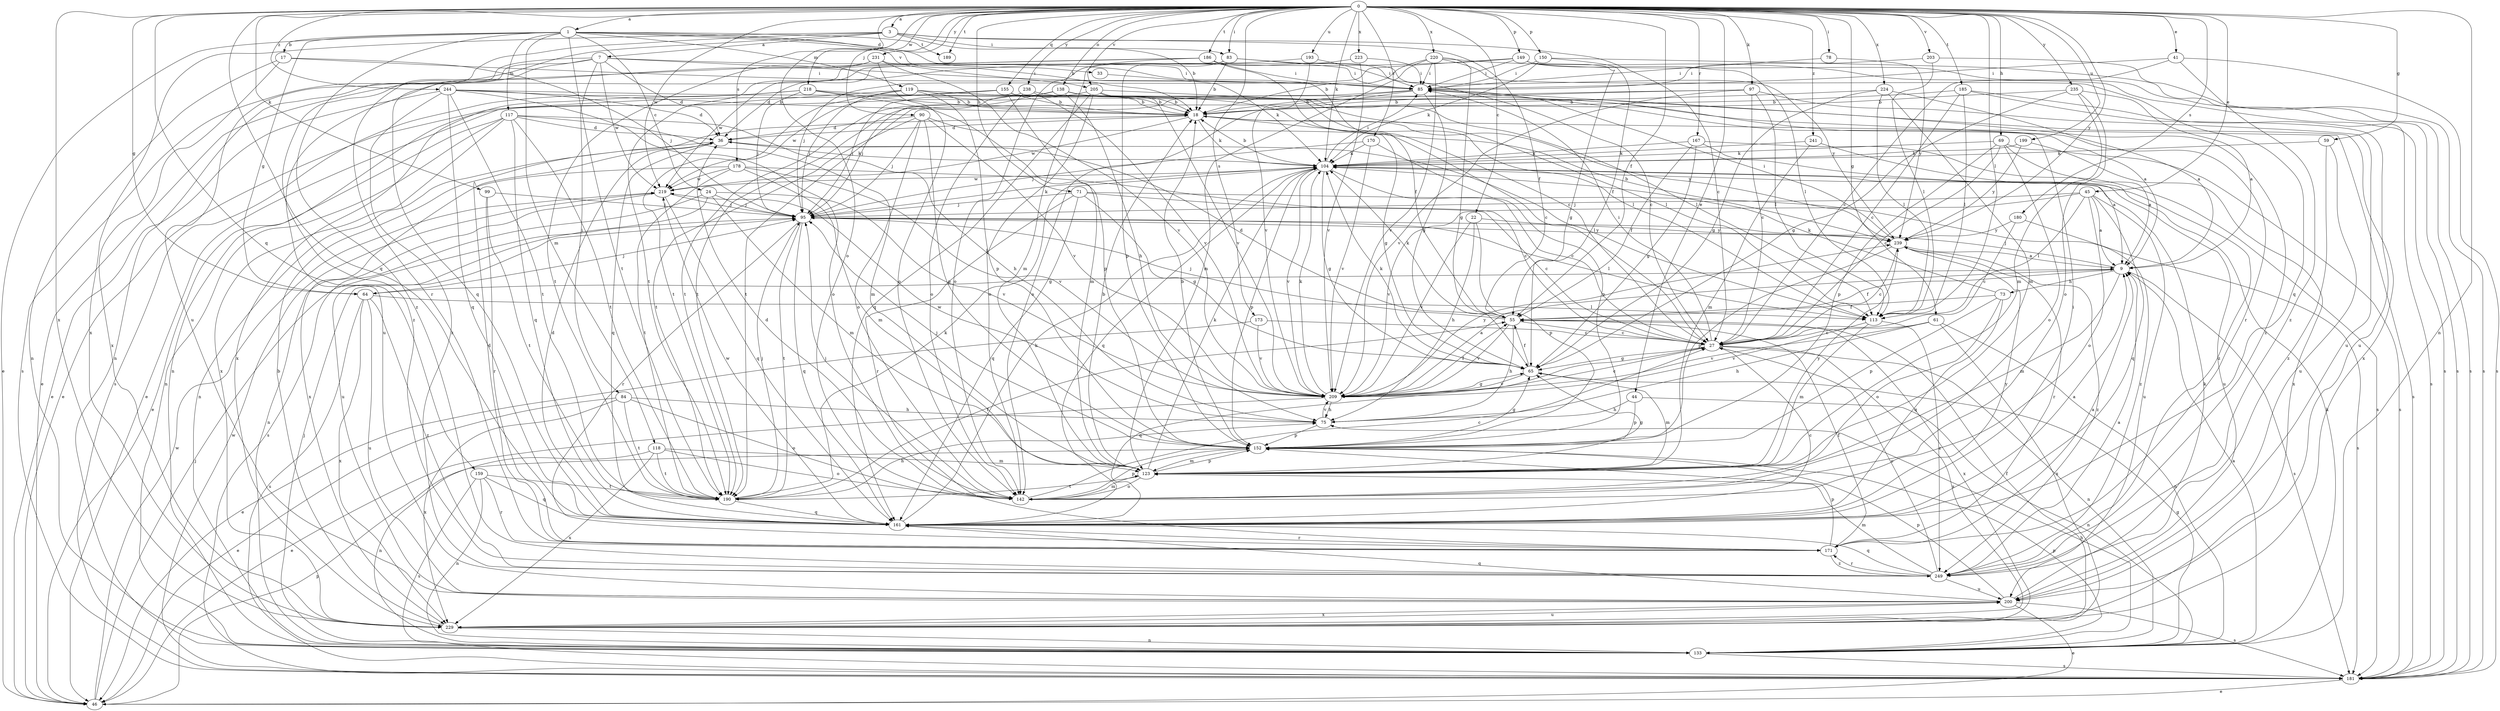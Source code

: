 strict digraph  {
0;
1;
3;
7;
9;
17;
18;
22;
24;
27;
33;
36;
41;
44;
45;
46;
55;
59;
61;
64;
65;
69;
71;
73;
75;
78;
83;
84;
85;
90;
95;
97;
99;
104;
113;
117;
118;
119;
123;
133;
138;
142;
149;
150;
152;
155;
159;
161;
167;
170;
171;
173;
178;
180;
181;
185;
186;
189;
190;
193;
199;
200;
203;
205;
209;
218;
219;
220;
223;
224;
229;
231;
235;
238;
239;
241;
244;
249;
0 -> 1  [label=a];
0 -> 3  [label=a];
0 -> 22  [label=c];
0 -> 41  [label=e];
0 -> 44  [label=e];
0 -> 45  [label=e];
0 -> 55  [label=f];
0 -> 59  [label=g];
0 -> 61  [label=g];
0 -> 64  [label=g];
0 -> 69  [label=h];
0 -> 71  [label=h];
0 -> 78  [label=i];
0 -> 83  [label=i];
0 -> 90  [label=j];
0 -> 97  [label=k];
0 -> 99  [label=k];
0 -> 104  [label=k];
0 -> 113  [label=l];
0 -> 133  [label=n];
0 -> 138  [label=o];
0 -> 142  [label=o];
0 -> 149  [label=p];
0 -> 150  [label=p];
0 -> 155  [label=q];
0 -> 159  [label=q];
0 -> 161  [label=q];
0 -> 167  [label=r];
0 -> 170  [label=r];
0 -> 173  [label=s];
0 -> 178  [label=s];
0 -> 180  [label=s];
0 -> 185  [label=t];
0 -> 186  [label=t];
0 -> 189  [label=t];
0 -> 193  [label=u];
0 -> 199  [label=u];
0 -> 203  [label=v];
0 -> 205  [label=v];
0 -> 218  [label=w];
0 -> 219  [label=w];
0 -> 220  [label=x];
0 -> 223  [label=x];
0 -> 224  [label=x];
0 -> 229  [label=x];
0 -> 231  [label=y];
0 -> 235  [label=y];
0 -> 238  [label=y];
0 -> 239  [label=y];
0 -> 241  [label=z];
0 -> 244  [label=z];
1 -> 17  [label=b];
1 -> 18  [label=b];
1 -> 24  [label=c];
1 -> 33  [label=d];
1 -> 46  [label=e];
1 -> 64  [label=g];
1 -> 117  [label=m];
1 -> 118  [label=m];
1 -> 119  [label=m];
1 -> 189  [label=t];
1 -> 190  [label=t];
1 -> 205  [label=v];
1 -> 249  [label=z];
3 -> 7  [label=a];
3 -> 18  [label=b];
3 -> 27  [label=c];
3 -> 55  [label=f];
3 -> 83  [label=i];
3 -> 171  [label=r];
3 -> 200  [label=u];
3 -> 229  [label=x];
7 -> 27  [label=c];
7 -> 36  [label=d];
7 -> 84  [label=i];
7 -> 85  [label=i];
7 -> 133  [label=n];
7 -> 181  [label=s];
7 -> 219  [label=w];
7 -> 249  [label=z];
9 -> 55  [label=f];
9 -> 64  [label=g];
9 -> 73  [label=h];
9 -> 95  [label=j];
9 -> 123  [label=m];
9 -> 181  [label=s];
17 -> 85  [label=i];
17 -> 95  [label=j];
17 -> 133  [label=n];
17 -> 229  [label=x];
18 -> 36  [label=d];
18 -> 104  [label=k];
18 -> 181  [label=s];
18 -> 219  [label=w];
18 -> 239  [label=y];
22 -> 75  [label=h];
22 -> 152  [label=p];
22 -> 209  [label=v];
22 -> 239  [label=y];
24 -> 95  [label=j];
24 -> 123  [label=m];
24 -> 181  [label=s];
24 -> 200  [label=u];
24 -> 209  [label=v];
27 -> 65  [label=g];
27 -> 85  [label=i];
27 -> 133  [label=n];
27 -> 161  [label=q];
27 -> 229  [label=x];
33 -> 104  [label=k];
36 -> 104  [label=k];
36 -> 113  [label=l];
36 -> 133  [label=n];
36 -> 161  [label=q];
41 -> 27  [label=c];
41 -> 85  [label=i];
41 -> 181  [label=s];
41 -> 249  [label=z];
44 -> 75  [label=h];
44 -> 133  [label=n];
44 -> 152  [label=p];
45 -> 9  [label=a];
45 -> 95  [label=j];
45 -> 113  [label=l];
45 -> 142  [label=o];
45 -> 161  [label=q];
45 -> 200  [label=u];
45 -> 209  [label=v];
46 -> 95  [label=j];
46 -> 152  [label=p];
46 -> 219  [label=w];
55 -> 27  [label=c];
55 -> 36  [label=d];
55 -> 75  [label=h];
55 -> 95  [label=j];
55 -> 104  [label=k];
55 -> 209  [label=v];
55 -> 229  [label=x];
59 -> 104  [label=k];
59 -> 200  [label=u];
59 -> 249  [label=z];
61 -> 27  [label=c];
61 -> 75  [label=h];
61 -> 133  [label=n];
61 -> 209  [label=v];
61 -> 229  [label=x];
64 -> 95  [label=j];
64 -> 113  [label=l];
64 -> 181  [label=s];
64 -> 200  [label=u];
64 -> 229  [label=x];
64 -> 249  [label=z];
65 -> 55  [label=f];
65 -> 104  [label=k];
65 -> 123  [label=m];
65 -> 209  [label=v];
69 -> 9  [label=a];
69 -> 27  [label=c];
69 -> 104  [label=k];
69 -> 142  [label=o];
69 -> 152  [label=p];
69 -> 181  [label=s];
71 -> 27  [label=c];
71 -> 65  [label=g];
71 -> 95  [label=j];
71 -> 161  [label=q];
71 -> 171  [label=r];
71 -> 249  [label=z];
73 -> 55  [label=f];
73 -> 104  [label=k];
73 -> 142  [label=o];
73 -> 152  [label=p];
73 -> 161  [label=q];
75 -> 152  [label=p];
75 -> 209  [label=v];
75 -> 219  [label=w];
78 -> 85  [label=i];
78 -> 239  [label=y];
83 -> 18  [label=b];
83 -> 27  [label=c];
83 -> 85  [label=i];
83 -> 123  [label=m];
83 -> 152  [label=p];
84 -> 46  [label=e];
84 -> 75  [label=h];
84 -> 142  [label=o];
84 -> 190  [label=t];
84 -> 229  [label=x];
85 -> 18  [label=b];
85 -> 65  [label=g];
85 -> 142  [label=o];
85 -> 190  [label=t];
85 -> 249  [label=z];
90 -> 36  [label=d];
90 -> 65  [label=g];
90 -> 95  [label=j];
90 -> 142  [label=o];
90 -> 152  [label=p];
90 -> 190  [label=t];
90 -> 209  [label=v];
95 -> 104  [label=k];
95 -> 113  [label=l];
95 -> 161  [label=q];
95 -> 171  [label=r];
95 -> 190  [label=t];
95 -> 239  [label=y];
97 -> 18  [label=b];
97 -> 27  [label=c];
97 -> 113  [label=l];
97 -> 190  [label=t];
97 -> 200  [label=u];
97 -> 209  [label=v];
99 -> 95  [label=j];
99 -> 171  [label=r];
99 -> 190  [label=t];
104 -> 18  [label=b];
104 -> 27  [label=c];
104 -> 65  [label=g];
104 -> 85  [label=i];
104 -> 152  [label=p];
104 -> 161  [label=q];
104 -> 200  [label=u];
104 -> 209  [label=v];
104 -> 219  [label=w];
113 -> 123  [label=m];
113 -> 209  [label=v];
113 -> 249  [label=z];
117 -> 36  [label=d];
117 -> 46  [label=e];
117 -> 75  [label=h];
117 -> 123  [label=m];
117 -> 133  [label=n];
117 -> 161  [label=q];
117 -> 190  [label=t];
117 -> 229  [label=x];
118 -> 123  [label=m];
118 -> 133  [label=n];
118 -> 142  [label=o];
118 -> 190  [label=t];
118 -> 229  [label=x];
119 -> 18  [label=b];
119 -> 27  [label=c];
119 -> 95  [label=j];
119 -> 113  [label=l];
119 -> 133  [label=n];
119 -> 152  [label=p];
119 -> 190  [label=t];
123 -> 18  [label=b];
123 -> 65  [label=g];
123 -> 104  [label=k];
123 -> 142  [label=o];
123 -> 152  [label=p];
123 -> 190  [label=t];
123 -> 239  [label=y];
133 -> 9  [label=a];
133 -> 65  [label=g];
133 -> 75  [label=h];
133 -> 95  [label=j];
133 -> 104  [label=k];
133 -> 152  [label=p];
133 -> 181  [label=s];
138 -> 18  [label=b];
138 -> 75  [label=h];
138 -> 95  [label=j];
138 -> 190  [label=t];
138 -> 229  [label=x];
142 -> 27  [label=c];
142 -> 36  [label=d];
142 -> 95  [label=j];
142 -> 123  [label=m];
142 -> 152  [label=p];
149 -> 36  [label=d];
149 -> 65  [label=g];
149 -> 85  [label=i];
149 -> 95  [label=j];
149 -> 113  [label=l];
149 -> 181  [label=s];
150 -> 55  [label=f];
150 -> 85  [label=i];
150 -> 104  [label=k];
150 -> 181  [label=s];
152 -> 18  [label=b];
152 -> 65  [label=g];
152 -> 95  [label=j];
152 -> 123  [label=m];
155 -> 9  [label=a];
155 -> 18  [label=b];
155 -> 46  [label=e];
155 -> 123  [label=m];
155 -> 219  [label=w];
159 -> 133  [label=n];
159 -> 161  [label=q];
159 -> 171  [label=r];
159 -> 181  [label=s];
159 -> 190  [label=t];
161 -> 9  [label=a];
161 -> 27  [label=c];
161 -> 36  [label=d];
161 -> 85  [label=i];
161 -> 104  [label=k];
161 -> 171  [label=r];
161 -> 219  [label=w];
161 -> 239  [label=y];
167 -> 9  [label=a];
167 -> 55  [label=f];
167 -> 65  [label=g];
167 -> 104  [label=k];
167 -> 181  [label=s];
170 -> 95  [label=j];
170 -> 104  [label=k];
170 -> 152  [label=p];
170 -> 209  [label=v];
171 -> 9  [label=a];
171 -> 36  [label=d];
171 -> 55  [label=f];
171 -> 152  [label=p];
171 -> 249  [label=z];
173 -> 27  [label=c];
173 -> 46  [label=e];
173 -> 209  [label=v];
178 -> 27  [label=c];
178 -> 123  [label=m];
178 -> 190  [label=t];
178 -> 209  [label=v];
178 -> 219  [label=w];
178 -> 229  [label=x];
180 -> 27  [label=c];
180 -> 181  [label=s];
180 -> 239  [label=y];
181 -> 46  [label=e];
181 -> 219  [label=w];
185 -> 18  [label=b];
185 -> 27  [label=c];
185 -> 113  [label=l];
185 -> 181  [label=s];
185 -> 200  [label=u];
186 -> 46  [label=e];
186 -> 55  [label=f];
186 -> 85  [label=i];
186 -> 142  [label=o];
186 -> 200  [label=u];
186 -> 239  [label=y];
190 -> 55  [label=f];
190 -> 75  [label=h];
190 -> 95  [label=j];
190 -> 104  [label=k];
190 -> 161  [label=q];
193 -> 85  [label=i];
193 -> 190  [label=t];
193 -> 209  [label=v];
199 -> 104  [label=k];
199 -> 229  [label=x];
199 -> 239  [label=y];
200 -> 46  [label=e];
200 -> 104  [label=k];
200 -> 152  [label=p];
200 -> 161  [label=q];
200 -> 181  [label=s];
200 -> 229  [label=x];
203 -> 85  [label=i];
203 -> 113  [label=l];
203 -> 181  [label=s];
205 -> 18  [label=b];
205 -> 46  [label=e];
205 -> 113  [label=l];
205 -> 142  [label=o];
205 -> 161  [label=q];
205 -> 209  [label=v];
209 -> 9  [label=a];
209 -> 27  [label=c];
209 -> 46  [label=e];
209 -> 55  [label=f];
209 -> 65  [label=g];
209 -> 75  [label=h];
209 -> 104  [label=k];
209 -> 239  [label=y];
218 -> 18  [label=b];
218 -> 95  [label=j];
218 -> 152  [label=p];
218 -> 171  [label=r];
218 -> 181  [label=s];
218 -> 229  [label=x];
219 -> 95  [label=j];
219 -> 133  [label=n];
219 -> 161  [label=q];
220 -> 18  [label=b];
220 -> 65  [label=g];
220 -> 85  [label=i];
220 -> 123  [label=m];
220 -> 161  [label=q];
220 -> 181  [label=s];
220 -> 209  [label=v];
223 -> 85  [label=i];
223 -> 209  [label=v];
223 -> 219  [label=w];
224 -> 9  [label=a];
224 -> 18  [label=b];
224 -> 65  [label=g];
224 -> 113  [label=l];
224 -> 123  [label=m];
229 -> 18  [label=b];
229 -> 55  [label=f];
229 -> 133  [label=n];
229 -> 200  [label=u];
231 -> 85  [label=i];
231 -> 142  [label=o];
231 -> 161  [label=q];
231 -> 190  [label=t];
231 -> 209  [label=v];
235 -> 9  [label=a];
235 -> 18  [label=b];
235 -> 65  [label=g];
235 -> 123  [label=m];
235 -> 142  [label=o];
238 -> 18  [label=b];
238 -> 95  [label=j];
238 -> 142  [label=o];
238 -> 209  [label=v];
239 -> 9  [label=a];
239 -> 18  [label=b];
239 -> 27  [label=c];
239 -> 85  [label=i];
239 -> 152  [label=p];
239 -> 171  [label=r];
239 -> 249  [label=z];
241 -> 104  [label=k];
241 -> 123  [label=m];
241 -> 249  [label=z];
244 -> 18  [label=b];
244 -> 36  [label=d];
244 -> 46  [label=e];
244 -> 113  [label=l];
244 -> 142  [label=o];
244 -> 161  [label=q];
244 -> 190  [label=t];
244 -> 249  [label=z];
249 -> 9  [label=a];
249 -> 27  [label=c];
249 -> 123  [label=m];
249 -> 161  [label=q];
249 -> 171  [label=r];
249 -> 200  [label=u];
}
